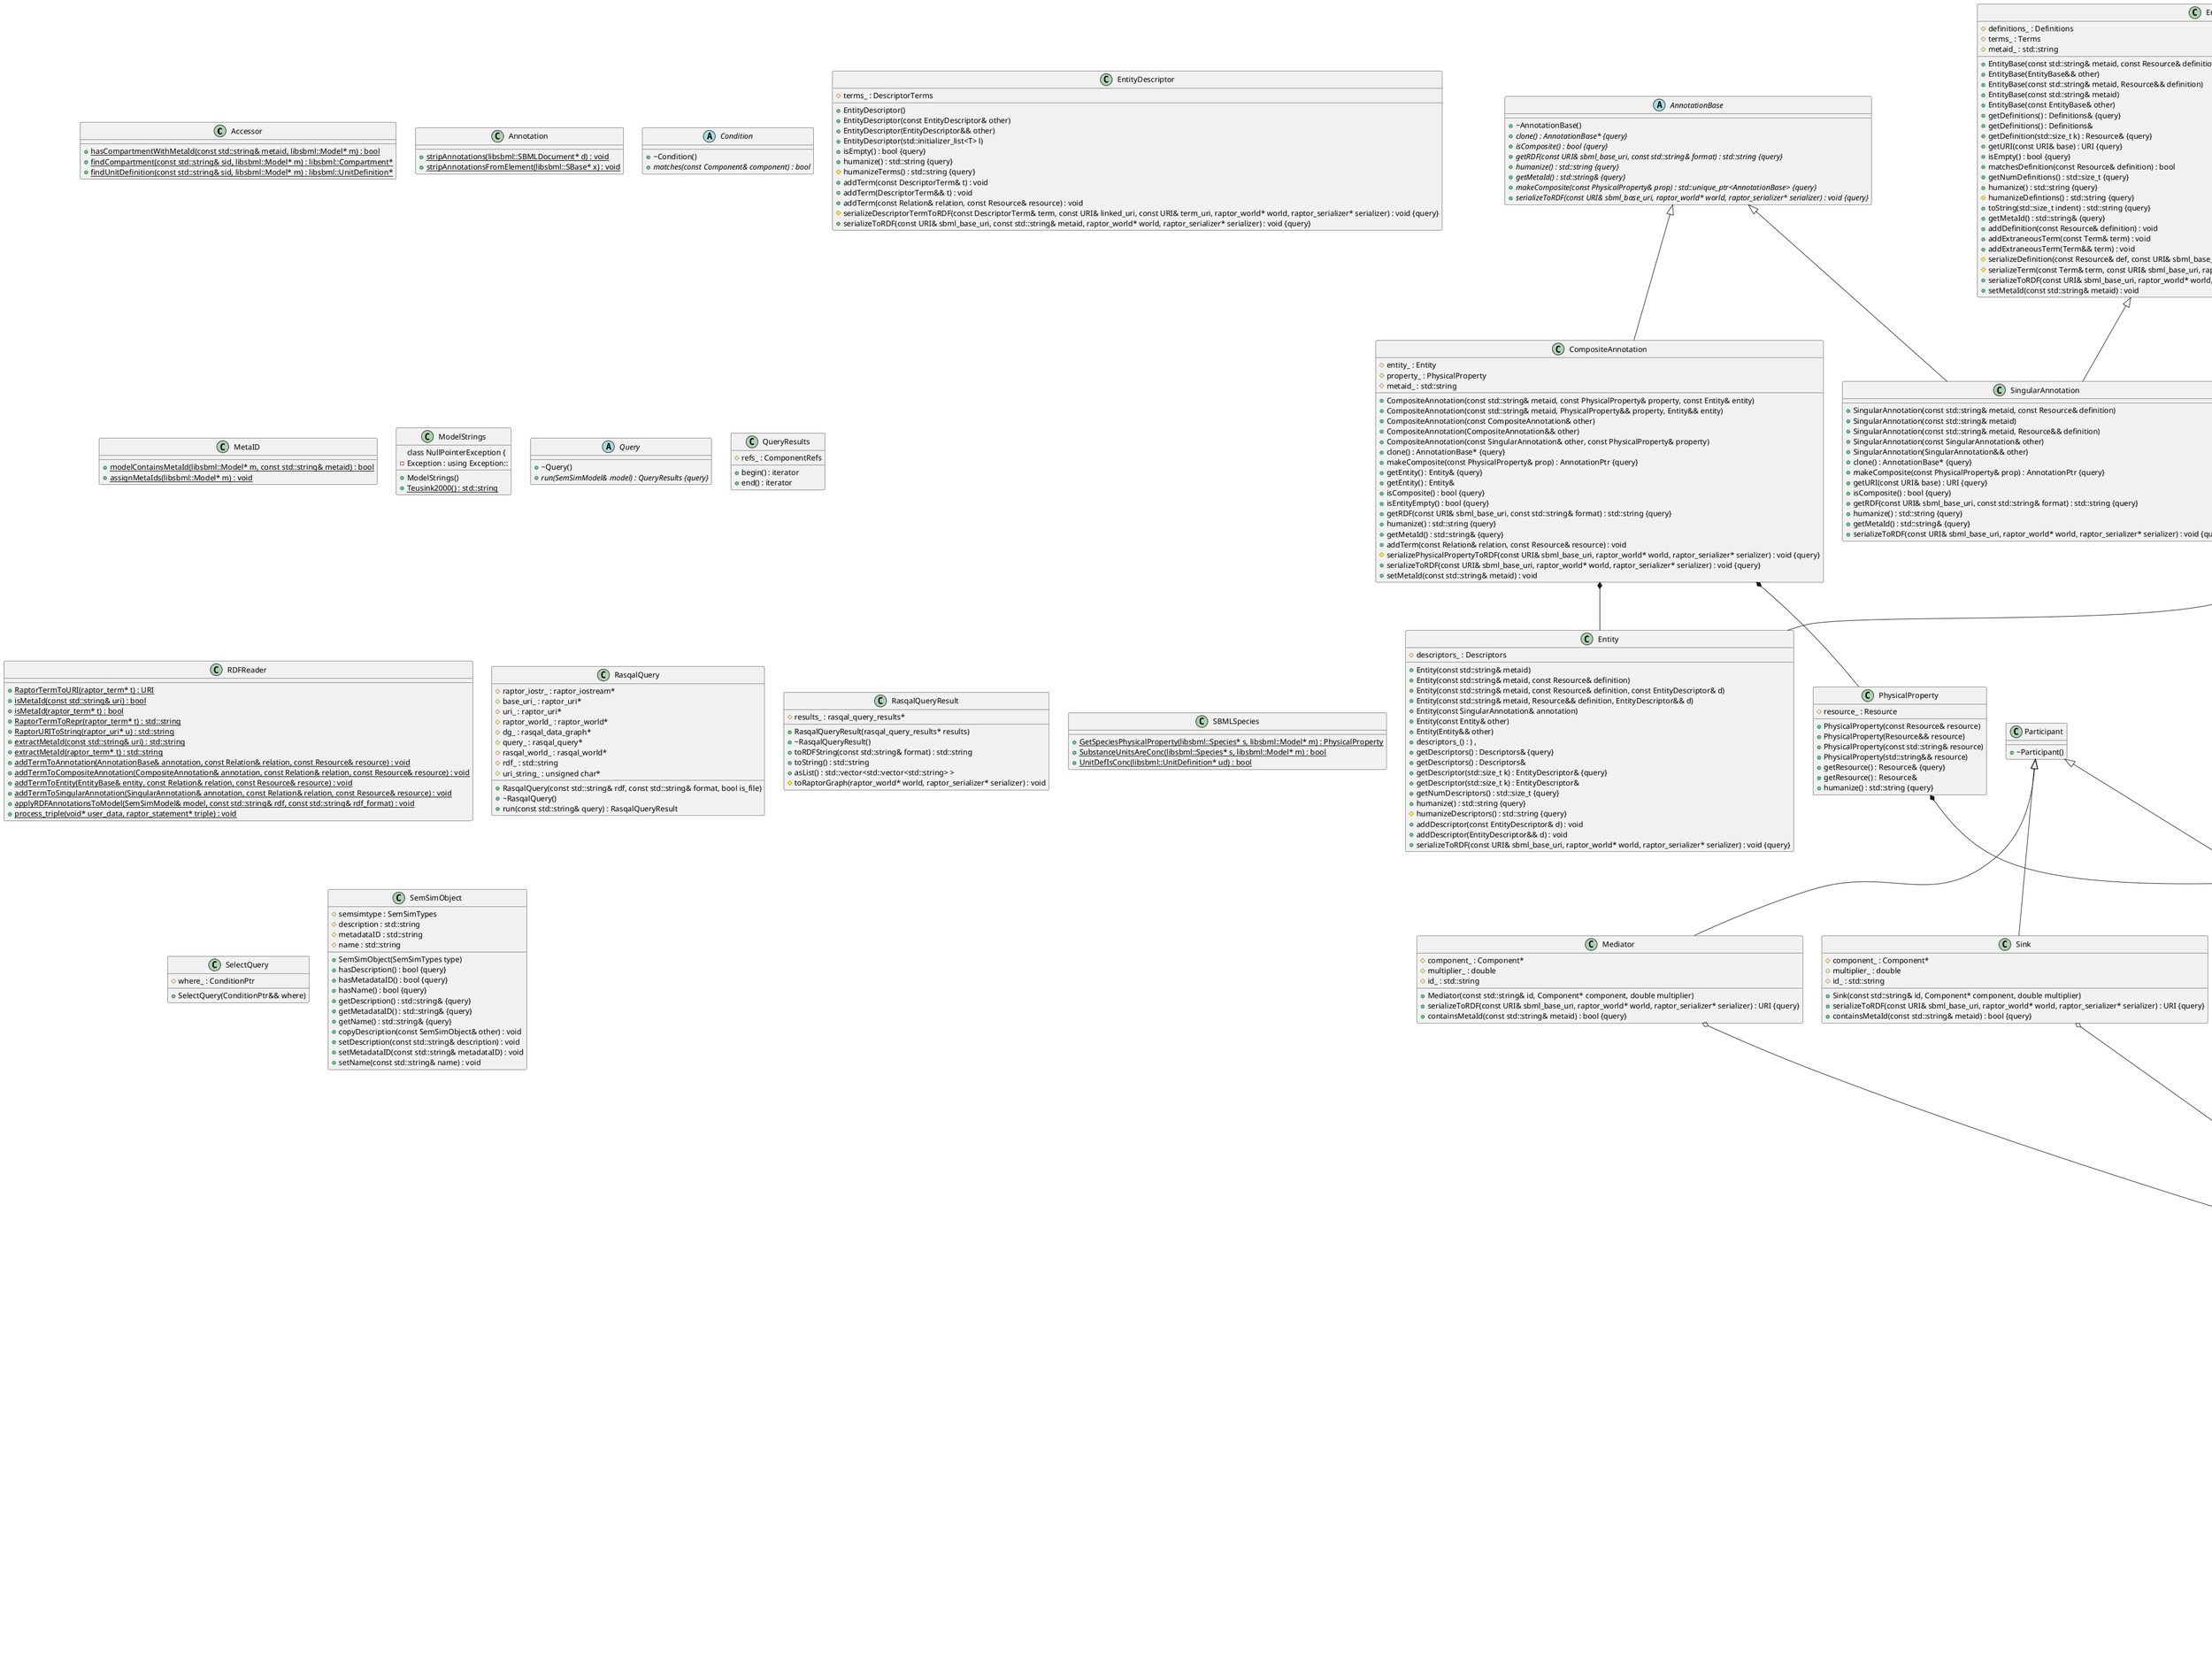 @startuml

/' Objects '/


class Accessor {
    +{static} hasCompartmentWithMetaId(const std::string& metaid, libsbml::Model* m) : bool
    +{static} findCompartment(const std::string& sid, libsbml::Model* m) : libsbml::Compartment*
    +{static} findUnitDefinition(const std::string& sid, libsbml::Model* m) : libsbml::UnitDefinition*
}


class Annotation {
    +{static} stripAnnotations(libsbml::SBMLDocument* d) : void
    +{static} stripAnnotationsFromElement(libsbml::SBase* x) : void
}


abstract class AnnotationBase {
    +~AnnotationBase()
    +{abstract} clone() : AnnotationBase* {query}
    +{abstract} isComposite() : bool {query}
    +{abstract} getRDF(const URI& sbml_base_uri, const std::string& format) : std::string {query}
    +{abstract} humanize() : std::string {query}
    +{abstract} getMetaId() : std::string& {query}
    +{abstract} makeComposite(const PhysicalProperty& prop) : std::unique_ptr<AnnotationBase> {query}
    +{abstract} serializeToRDF(const URI& sbml_base_uri, raptor_world* world, raptor_serializer* serializer) : void {query}
}


class CHEBI {
    +{static} get(OntologyTerm t) : Resource
}


class CL {
    +{static} get(OntologyTerm t) : Resource
}


class Component {
    +Component()
    +Component(const SingularAnnotation& annotation)
    +Component(SingularAnnotation&& annotation)
    +Component(const CompositeAnnotation& annotation)
    +Component(CompositeAnnotation&& annotation)
    +Component(const Component& other)
    +Component(Component&& other) noexcept: annotation_(std::move(otherannotation_))
    +~Component()
    +getAnnotation() : AnnotationBase& {query}
    +getAnnotation() : AnnotationBase&
    #annotation_ : AnnotationPtr
    +clone() : Component* {query}
    +getCompositeAnnotation() : CompositeAnnotation& {query}
    +getCompositeAnnotation() : CompositeAnnotation&
    +getURI(const URI& base) : URI {query}
    +containsMetaId(const std::string& metaid) : bool {query}
    +hasAnnotation() : bool {query}
    +hasCompositeAnnotation() : bool {query}
    +hasMetaId() : bool {query}
    +hasSingularAnnotation() : bool {query}
    +isProcess() : bool {query}
    +getRDF(const URI& sbml_base_uri, const std::string& format) : std::string {query}
    +humanize() : std::string {query}
    #metaid_ : std::string
    +getMetaId() : std::string& {query}
    +serializeToRDF(const URI& sbml_base_uri, raptor_world* world, raptor_serializer* serializer) : void {query}
    +setAnnotation(AnnotationBase* annotation) : void
    +setAnnotation(const AnnotationBase& annotation) : void
    +setAnnotation(AnnotationPtr&& annotation) : void
    +setMetaId(const std::string& metaid) : void
}




class CompositeAnnotation {
    +CompositeAnnotation(const std::string& metaid, const PhysicalProperty& property, const Entity& entity)
    +CompositeAnnotation(const std::string& metaid, PhysicalProperty&& property, Entity&& entity)
    +CompositeAnnotation(const CompositeAnnotation& other)
    +CompositeAnnotation(CompositeAnnotation&& other)
    +CompositeAnnotation(const SingularAnnotation& other, const PhysicalProperty& property)
    +clone() : AnnotationBase* {query}
    +makeComposite(const PhysicalProperty& prop) : AnnotationPtr {query}
    #entity_ : Entity
    +getEntity() : Entity& {query}
    +getEntity() : Entity&
    #property_ : PhysicalProperty
    +isComposite() : bool {query}
    +isEntityEmpty() : bool {query}
    +getRDF(const URI& sbml_base_uri, const std::string& format) : std::string {query}
    +humanize() : std::string {query}
    #metaid_ : std::string
    +getMetaId() : std::string& {query}
    +addTerm(const Relation& relation, const Resource& resource) : void
    #serializePhysicalPropertyToRDF(const URI& sbml_base_uri, raptor_world* world, raptor_serializer* serializer) : void {query}
    +serializeToRDF(const URI& sbml_base_uri, raptor_world* world, raptor_serializer* serializer) : void {query}
    +setMetaId(const std::string& metaid) : void
}




abstract class Condition {
    +~Condition()
    +{abstract} matches(const Component& component) : bool
}




class DescriptorTerm {
    +DescriptorTerm(const Relation& relation, const Resource& resource)
    +DescriptorTerm(Relation&& relation, Resource&& resource)
}




class Entity {
    +Entity(const std::string& metaid)
    +Entity(const std::string& metaid, const Resource& definition)
    +Entity(const std::string& metaid, const Resource& definition, const EntityDescriptor& d)
    +Entity(const std::string& metaid, Resource&& definition, EntityDescriptor&& d)
    +Entity(const SingularAnnotation& annotation)
    +Entity(const Entity& other)
    +Entity(Entity&& other)
    +descriptors_() : ) ,
    #descriptors_ : Descriptors
    +getDescriptors() : Descriptors& {query}
    +getDescriptors() : Descriptors&
    +getDescriptor(std::size_t k) : EntityDescriptor& {query}
    +getDescriptor(std::size_t k) : EntityDescriptor&
    +getNumDescriptors() : std::size_t {query}
    +humanize() : std::string {query}
    #humanizeDescriptors() : std::string {query}
    +addDescriptor(const EntityDescriptor& d) : void
    +addDescriptor(EntityDescriptor&& d) : void
    +serializeToRDF(const URI& sbml_base_uri, raptor_world* world, raptor_serializer* serializer) : void {query}
}




class EntityBase {
    +EntityBase(const std::string& metaid, const Resource& definition)
    +EntityBase(EntityBase&& other)
    +EntityBase(const std::string& metaid, Resource&& definition)
    +EntityBase(const std::string& metaid)
    +EntityBase(const EntityBase& other)
    #definitions_ : Definitions
    +getDefinitions() : Definitions& {query}
    +getDefinitions() : Definitions&
    +getDefinition(std::size_t k) : Resource& {query}
    #terms_ : Terms
    +getURI(const URI& base) : URI {query}
    +isEmpty() : bool {query}
    +matchesDefinition(const Resource& definition) : bool
    +getNumDefinitions() : std::size_t {query}
    +humanize() : std::string {query}
    #humanizeDefintions() : std::string {query}
    #metaid_ : std::string
    +toString(std::size_t indent) : std::string {query}
    +getMetaId() : std::string& {query}
    +addDefinition(const Resource& definition) : void
    +addExtraneousTerm(const Term& term) : void
    +addExtraneousTerm(Term&& term) : void
    #serializeDefinition(const Resource& def, const URI& sbml_base_uri, raptor_world* world, raptor_serializer* serializer) : void {query}
    #serializeTerm(const Term& term, const URI& sbml_base_uri, raptor_world* world, raptor_serializer* serializer) : void {query}
    +serializeToRDF(const URI& sbml_base_uri, raptor_world* world, raptor_serializer* serializer) : void {query}
    +setMetaId(const std::string& metaid) : void
}




class EntityDescriptor {
    +EntityDescriptor()
    +EntityDescriptor(const EntityDescriptor& other)
    +EntityDescriptor(EntityDescriptor&& other)
    +EntityDescriptor(std::initializer_list<T> l)
    #terms_ : DescriptorTerms
    +isEmpty() : bool {query}
    +humanize() : std::string {query}
    #humanizeTerms() : std::string {query}
    +addTerm(const DescriptorTerm& t) : void
    +addTerm(DescriptorTerm&& t) : void
    +addTerm(const Relation& relation, const Resource& resource) : void
    #serializeDescriptorTermToRDF(const DescriptorTerm& term, const URI& linked_uri, const URI& term_uri, raptor_world* world, raptor_serializer* serializer) : void {query}
    +serializeToRDF(const URI& sbml_base_uri, const std::string& metaid, raptor_world* world, raptor_serializer* serializer) : void {query}
}




class Exception {
    +Exception(const char* message)
    +Exception(std::string message)
    +~Exception()
    +what() : char* {query}
    #msg_ : std::string
}




class GO {
    +{static} get(OntologyTerm t) : Resource
}




class IdentityCondition {
    +IdentityCondition(const Resource& resource)
    #resource_ : Resource
    +matchEntity(const EntityBase& entity) : bool {query}
    +matches(const Component& component) : bool {query}
}




class Mediator {
    +Mediator(const std::string& id, Component* component, double multiplier)
    #component_ : Component*
    +serializeToRDF(const URI& sbml_base_uri, raptor_world* world, raptor_serializer* serializer) : URI {query}
    +containsMetaId(const std::string& metaid) : bool {query}
    #multiplier_ : double
    #id_ : std::string
}




class MetaID {
    +{static} modelContainsMetaId(libsbml::Model* m, const std::string& metaid) : bool
    +{static} assignMetaIds(libsbml::Model* m) : void
}



class ModelStrings {
+ModelStrings()
+{static} Teusink2000() : std::string




class NullPointerException {
    -Exception : using Exception::
}




class OPB {
    +{static} get(OntologyTerm t) : Resource
}




class Ontology {
    +{static} resolve(const std::string& root, unsigned int t, int n_digits) : Resource
}




class Participant {
    +~Participant()
}




class PhysicalProperty {
    +PhysicalProperty(const Resource& resource)
    +PhysicalProperty(Resource&& resource)
    +PhysicalProperty(const std::string& resource)
    +PhysicalProperty(std::string&& resource)
    #resource_ : Resource
    +getResource() : Resource& {query}
    +getResource() : Resource&
    +humanize() : std::string {query}
}



class Process {
    +Process()
    +Process(const SingularAnnotation& annotation)
    +Process(SingularAnnotation&& annotation)
    +Process(const CompositeAnnotation& annotation)
    +Process(CompositeAnnotation&& annotation)
    +Process(const Process& other)
    +Process(Process&& other)
    +clone() : Component* {query}
    #mediators_ : Mediators
    #sinks_ : Sinks
    #sources_ : Sources
    +containsMetaId(const std::string& metaid) : bool {query}
    +isProcess() : bool {query}
    +addMediator(const Mediator& mediator) : void
    +addSink(const Sink& sink) : void
    +addSource(const Source& source) : void
    +serializeToRDF(const URI& sbml_base_uri, raptor_world* world, raptor_serializer* serializer) : void {query}
}




abstract class Query {
    +~Query()
    +{abstract} run(SemSimModel& model) : QueryResults {query}
}




class QueryResults {
    #refs_ : ComponentRefs
    +begin() : iterator
    +end() : iterator
}




class RDFReader {
    +{static} RaptorTermToURI(raptor_term* t) : URI
    +{static} isMetaId(const std::string& uri) : bool
    +{static} isMetaId(raptor_term* t) : bool
    +{static} RaptorTermToRepr(raptor_term* t) : std::string
    +{static} RaptorURIToString(raptor_uri* u) : std::string
    +{static} extractMetaId(const std::string& uri) : std::string
    +{static} extractMetaId(raptor_term* t) : std::string
    +{static} addTermToAnnotation(AnnotationBase& annotation, const Relation& relation, const Resource& resource) : void
    +{static} addTermToCompositeAnnotation(CompositeAnnotation& annotation, const Relation& relation, const Resource& resource) : void
    +{static} addTermToEntity(EntityBase& entity, const Relation& relation, const Resource& resource) : void
    +{static} addTermToSingularAnnotation(SingularAnnotation& annotation, const Relation& relation, const Resource& resource) : void
    +{static} applyRDFAnnotationsToModel(SemSimModel& model, const std::string& rdf, const std::string& rdf_format) : void
    +{static} process_triple(void* user_data, raptor_statement* triple) : void
}




class RasqalQuery {
    +RasqalQuery(const std::string& rdf, const std::string& format, bool is_file)
    +~RasqalQuery()
    +run(const std::string& query) : RasqalQueryResult
    #raptor_iostr_ : raptor_iostream*
    #base_uri_ : raptor_uri*
    #uri_ : raptor_uri*
    #raptor_world_ : raptor_world*
    #dg_ : rasqal_data_graph*
    #query_ : rasqal_query*
    #rasqal_world_ : rasqal_world*
    #rdf_ : std::string
    #uri_string_ : unsigned char*
}




class RasqalQueryResult {
    +RasqalQueryResult(rasqal_query_results* results)
    +~RasqalQueryResult()
    #results_ : rasqal_query_results*
    +toRDFString(const std::string& format) : std::string
    +toString() : std::string
    +asList() : std::vector<std::vector<std::string> >
    #toRaptorGraph(raptor_world* world, raptor_serializer* serializer) : void
}




class Relation {
    +Relation(const URI& uri)
    +Relation(URI&& uri)
    #uri_ : URI
    +getURI() : URI& {query}
    +operator==(const Relation& other) : bool {query}
    +humanize() : std::string {query}
    +toString() : std::string {query}
}




class Resource {
    +Resource(const URI& uri)
    +Resource(URI&& uri)
    +Resource(Component* element)
    #element_ : Component*
    +getURI(const URI& base) : URI {query}
    #uri_ : URI
    +isLocal() : bool {query}
    +operator==(const Resource& other) : bool {query}
    +humanize() : std::string {query}
    +toString() : std::string {query}
}




class SBMLImporter {
    +SBMLImporter(libsbml::SBMLDocument* d)
    +SBMLImporter(const std::string& sbml)
    #extractAnnotation(libsbml::SBase* s) : AnnotationPtr
    #extractAnnotation(libsbml::Species* s) : AnnotationPtr
    #extractAnnotation(libsbml::Compartment* c) : AnnotationPtr
    #extractAnnotation(libsbml::Reaction* r) : AnnotationPtr
    #extractAnnotation(libsbml::Parameter* p) : AnnotationPtr
    #getComponentFor(libsbml::SBase* s) : Component*
    #extractCompositeAnnotation(libsbml::Species* s) : CompositeAnnotation
    #extractSpeciesEntity(libsbml::Species* s) : Entity
    #extractSpeciesEntityDescriptor(libsbml::Species* s) : EntityDescriptor
    +{static} getRelationFromSBMLQual(libsbml::BiolQualifierType_t q) : Relation&
    #getResourceFor(libsbml::SBase* s) : Resource
    #result_ : SBMLModel
    +getSBMLModel() : SBMLModel&
    +getSBMLModel() : SBMLModel& {query}
    #{static} extractSingularAnnotation(libsbml::SBase* s) : SingularAnnotation
    #{static} extractSingularAnnotation(libsbml::Parameter* p) : SingularAnnotation
    #m_ : libsbml::Model*
    #{static} makeUniqueMetaId(const SemSimModel& model, const std::string& base) : std::string
    #assignParticipants(Process& process, libsbml::Reaction* r) : void
    #{static} populateDefinitionsAndTerms(libsbml::SBase* s, EntityBase& e) : void
    #{static} populateSBOTerm(libsbml::SBase* s, EntityBase& e) : void
}




class SBMLModel {
    +SBMLModel(libsbml::SBMLDocument* d)
    +SBMLModel(SBMLModel&& other)
    +getComponent(libsbml::SBase* s) : Component* {query}
    +getComponent(libsbml::SBase* s) : Component*
    +getComponentForId(const std::string& id) : Component* {query}
    +getComponentForId(const std::string& id) : Component*
    +getProcess(libsbml::SBase* s) : Process*
    #element_map_ : SEMSIM_TR1_NAMESPACE_QUAL unordered_map<libsbml::SBase*, Component*>
    #element_id_map_ : SEMSIM_TR1_NAMESPACE_QUAL unordered_map<std::string, Component*>
    +hasComponent(const std::string id) : bool {query}
    +hasComponent(libsbml::SBase* s) : bool {query}
    +hasProcess(libsbml::SBase* s) : bool {query}
    #d_ : libsbml::SBMLDocument*
    +encodeXML() : std::string {query}
    +getFormat() : std::string {query}
    +getRDF(const URI& sbml_base_uri, const std::string& format) : std::string {query}
    +getRDF(const std::string& sbml_base_uri, const std::string& format) : std::string {query}
    +setComponentAnnotation(libsbml::SBase* s, const AnnotationBase& annotation) : void
    +setComponentAnnotation(libsbml::SBase* s, const AnnotationPtr& annotation) : void
    +setComponentAnnotation(libsbml::SBase* s, AnnotationPtr&& annotation) : void
}




class SBMLSpecies {
    +{static} GetSpeciesPhysicalProperty(libsbml::Species* s, libsbml::Model* m) : PhysicalProperty
    +{static} SubstanceUnitsAreConc(libsbml::Species* s, libsbml::Model* m) : bool
    +{static} UnitDefIsConc(libsbml::UnitDefinition* ud) : bool
}




class SBO {
    +{static} get(OntologyTerm t) : Resource
}




class SelectQuery {
    +SelectQuery(ConditionPtr&& where)
    #where_ : ConditionPtr
}




abstract class SemSimModel {
    +SemSimModel()
    +SemSimModel(const SemSimModel& other)
    +SemSimModel(SemSimModel&& other) noexcept: components_(std::move(othercomponents_))
    +~SemSimModel()
    +findComponentWithMetaId(const std::string& metaid) : Component&
    +findComponentWithMetaId(const std::string& metaid) : Component& {query}
    +addComponent(const Component& component) : Component*
    +addComponent(Component&& component) : Component*
    +getComponents() : Components& {query}
    +getComponents() : Components&
    +addComponent(const Process& component) : Process*
    +addComponent(Process&& component) : Process*
    +containsMetaId(const std::string& metaid) : bool {query}
    +hasComponentWithMetaId(const std::string& metaid) : bool {query}
    #components_ : semsim::Components
    +getNumComponents() : std::size_t {query}
    +{abstract} encodeXML() : std::string {query}
    +{abstract} getFormat() : std::string {query}
    +{abstract} getRDF(const URI& sbml_base_uri, const std::string& format) : std::string {query}
    +humanize() : std::string {query}
}




class SemSimObject {
    +SemSimObject(SemSimTypes type)
    #semsimtype : SemSimTypes
    +hasDescription() : bool {query}
    +hasMetadataID() : bool {query}
    +hasName() : bool {query}
    #description : std::string
    #metadataID : std::string
    #name : std::string
    +getDescription() : std::string& {query}
    +getMetadataID() : std::string& {query}
    +getName() : std::string& {query}
    +copyDescription(const SemSimObject& other) : void
    +setDescription(const std::string& description) : void
    +setMetadataID(const std::string& metadataID) : void
    +setName(const std::string& name) : void
}




class SingularAnnotation {
    +SingularAnnotation(const std::string& metaid, const Resource& definition)
    +SingularAnnotation(const std::string& metaid)
    +SingularAnnotation(const std::string& metaid, Resource&& definition)
    +SingularAnnotation(const SingularAnnotation& other)
    +SingularAnnotation(SingularAnnotation&& other)
    +clone() : AnnotationBase* {query}
    +makeComposite(const PhysicalProperty& prop) : AnnotationPtr {query}
    +getURI(const URI& base) : URI {query}
    +isComposite() : bool {query}
    +getRDF(const URI& sbml_base_uri, const std::string& format) : std::string {query}
    +humanize() : std::string {query}
    +getMetaId() : std::string& {query}
    +serializeToRDF(const URI& sbml_base_uri, raptor_world* world, raptor_serializer* serializer) : void {query}
}




class Sink {
    +Sink(const std::string& id, Component* component, double multiplier)
    #component_ : Component*
    +serializeToRDF(const URI& sbml_base_uri, raptor_world* world, raptor_serializer* serializer) : URI {query}
    +containsMetaId(const std::string& metaid) : bool {query}
    #multiplier_ : double
    #id_ : std::string
}




class Source {
    +Source(const std::string& id, Component* component, double multiplier)
    #component_ : Component*
    +serializeToRDF(const URI& sbml_base_uri, raptor_world* world, raptor_serializer* serializer) : URI {query}
    +containsMetaId(const std::string& metaid) : bool {query}
    #multiplier_ : double
    #id_ : std::string
}




class Term {
    +Term(const Relation& relation, const Resource& resource)
    +Term(Relation&& relation, Resource&& resource)
    +Term(const Relation& relation, const double value)
    #relation_ : Relation
    +getRelation() : Relation& {query}
    #resource_ : Resource
    +getResource() : Resource& {query}
    +isValue() : bool {query}
    #is_value_ : bool
    +getValue() : double {query}
    #value_ : double
    +toString() : std::string {query}
}




class URI {
    +URI()
    +URI(const std::string& uri)
    +URI(const char* uri)
    +URI(std::string&& uri)
    +appendToFrag(const std::string& suffix) : URI {query}
    +withFrag(const std::string& suffix) : URI {query}
    +operator==(const URI& other) : bool {query}
    +encode() : std::string {query}
    #encoded_uri_ : std::string
    +toString() : std::string {query}
}




class bqb {
    +{static} encodes : const static Relation
    +{static} hasPart : const static Relation
    +{static} hasProperty : const static Relation
    +{static} hasTaxon : const static Relation
    +{static} hasVersion : const static Relation
    +{static} is : const static Relation
    +{static} isDescribedBy : const static Relation
    +{static} isEncodedBy : const static Relation
    +{static} isHomologTo : const static Relation
    +{static} isPartOf : const static Relation
    +{static} isPropertyOf : const static Relation
    +{static} isVersionOf : const static Relation
    +{static} occursIn : const static Relation
    +{static} root : const static std::string
    +{static} humanizeQualifier(const Relation& q) : std::string
}




class semsim {
    +{static} hasMediatorParticipant : const static Relation
    +{static} hasMultiplier : const static Relation
    +{static} hasPhysicalEntityReference : const static Relation
    +{static} hasSBOTerm : const static Relation
    +{static} hasSinkParticipant : const static Relation
    +{static} hasSourceParticipant : const static Relation
    +{static} hasValue : const static Relation
    +{static} root : const static std::string
}






/' Inheritance relationships '/


AnnotationBase <|-- CompositeAnnotation




AnnotationBase <|-- SingularAnnotation




Component <|-- Process




EntityBase <|-- Entity




EntityBase <|-- SingularAnnotation




Exception <|-- NullPointerException




Ontology <|-- CHEBI




Ontology <|-- CL




Ontology <|-- GO




Ontology <|-- OPB




Ontology <|-- SBO




Participant <|-- Mediator




Participant <|-- Sink




Participant <|-- Source




SemSimModel <|-- SBMLModel




Term <|-- DescriptorTerm






/' Aggregation relationships '/


CompositeAnnotation *-- Entity




CompositeAnnotation *-- PhysicalProperty




IdentityCondition *-- Resource




Mediator o-- Component




NullPointerException *-- Exception




PhysicalProperty *-- Resource




Relation *-- URI




Resource o-- Component




Resource *-- URI




SBMLImporter *-- SBMLModel




SBMLModel "2" o-- Component




SemSimModel *-- semsim




Sink o-- Component




Source o-- Component




Term *-- Relation




Term *-- Resource




bqb "13" *-- Relation




semsim "7" *-- Relation






@enduml
